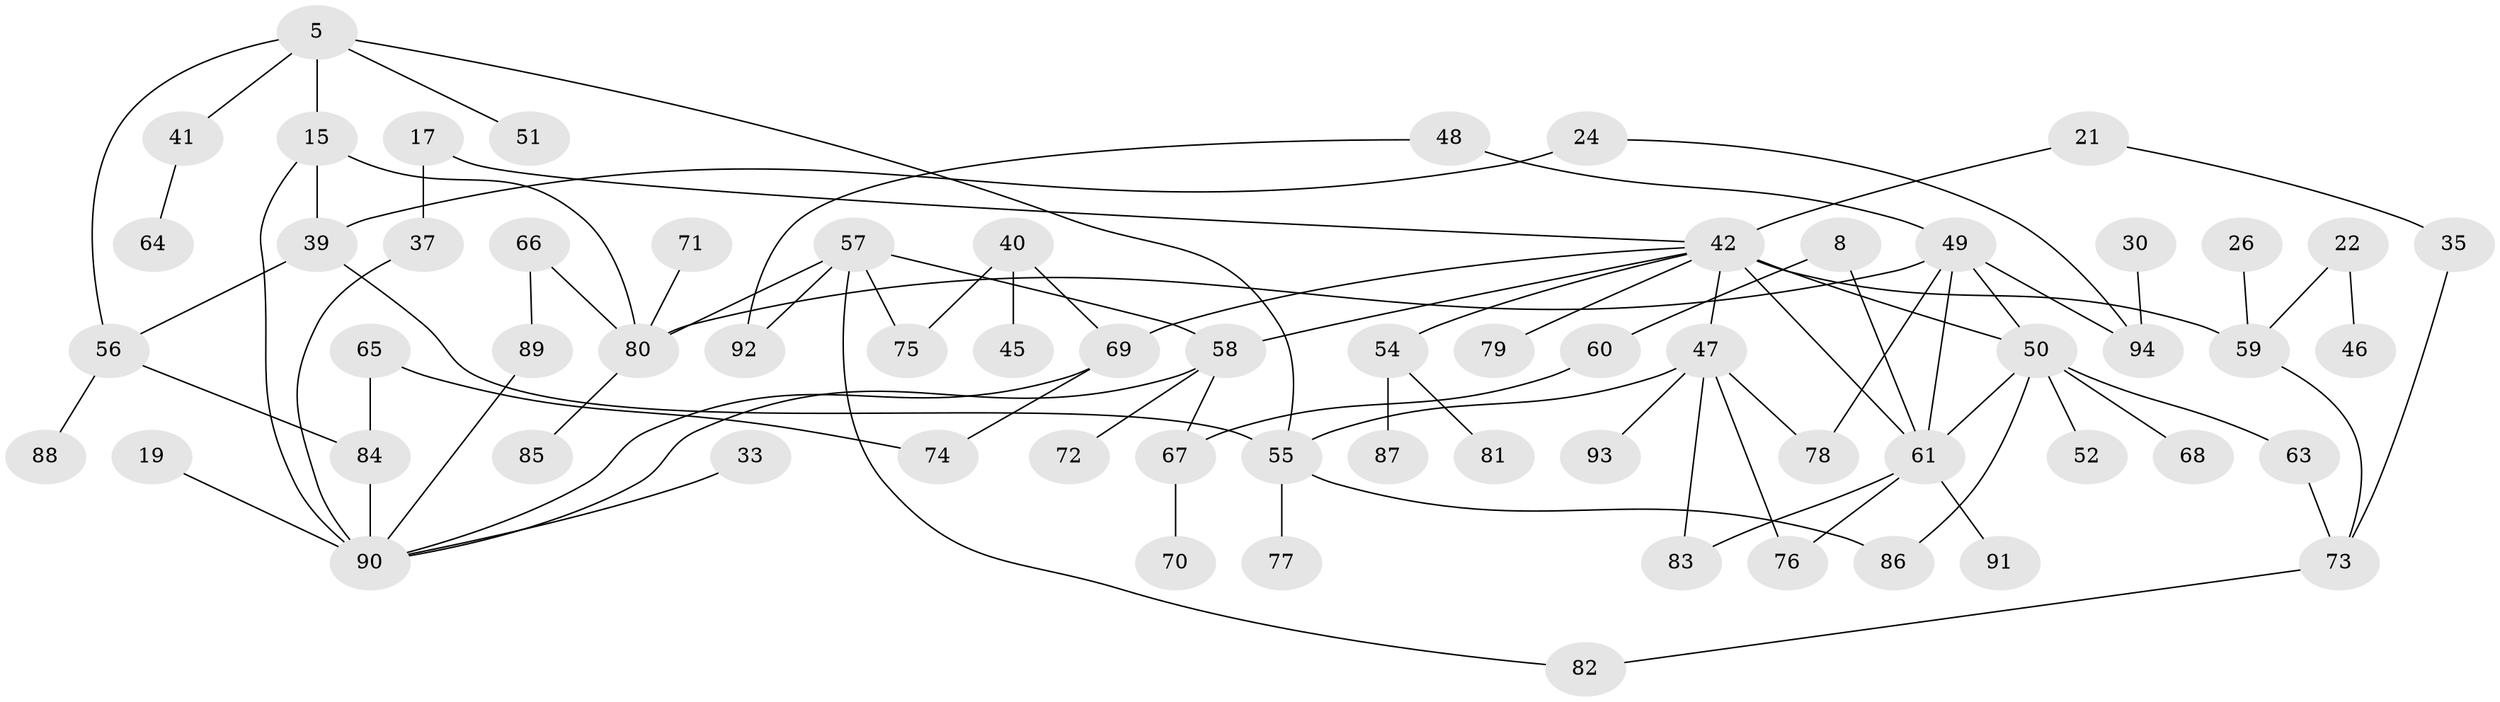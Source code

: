 // original degree distribution, {6: 0.0425531914893617, 5: 0.031914893617021274, 4: 0.11702127659574468, 2: 0.35106382978723405, 9: 0.010638297872340425, 7: 0.02127659574468085, 3: 0.18085106382978725, 1: 0.24468085106382978}
// Generated by graph-tools (version 1.1) at 2025/45/03/04/25 21:45:12]
// undirected, 65 vertices, 87 edges
graph export_dot {
graph [start="1"]
  node [color=gray90,style=filled];
  5;
  8;
  15 [super="+3"];
  17;
  19;
  21;
  22;
  24;
  26;
  30;
  33;
  35;
  37;
  39 [super="+16"];
  40;
  41;
  42 [super="+10+23+9"];
  45;
  46;
  47 [super="+44"];
  48;
  49 [super="+1"];
  50 [super="+34+31"];
  51;
  52;
  54;
  55 [super="+25"];
  56 [super="+6+29"];
  57 [super="+32+53"];
  58 [super="+13"];
  59 [super="+36+20"];
  60;
  61 [super="+7+4"];
  63;
  64;
  65;
  66;
  67 [super="+38"];
  68;
  69 [super="+18"];
  70;
  71;
  72;
  73;
  74;
  75;
  76;
  77;
  78;
  79;
  80 [super="+2"];
  81;
  82;
  83;
  84 [super="+62"];
  85;
  86;
  87;
  88;
  89;
  90 [super="+12"];
  91;
  92;
  93;
  94 [super="+27"];
  5 -- 15 [weight=2];
  5 -- 41;
  5 -- 51;
  5 -- 56;
  5 -- 55;
  8 -- 60;
  8 -- 61;
  15 -- 80;
  15 -- 90;
  15 -- 39;
  17 -- 37;
  17 -- 42;
  19 -- 90;
  21 -- 35;
  21 -- 42;
  22 -- 46;
  22 -- 59;
  24 -- 94;
  24 -- 39;
  26 -- 59;
  30 -- 94;
  33 -- 90;
  35 -- 73;
  37 -- 90;
  39 -- 56;
  39 -- 55;
  40 -- 45;
  40 -- 75;
  40 -- 69;
  41 -- 64;
  42 -- 54;
  42 -- 58;
  42 -- 79;
  42 -- 61 [weight=2];
  42 -- 69 [weight=2];
  42 -- 59 [weight=3];
  42 -- 50;
  42 -- 47;
  47 -- 76;
  47 -- 55;
  47 -- 83;
  47 -- 93;
  47 -- 78;
  48 -- 92;
  48 -- 49;
  49 -- 94 [weight=2];
  49 -- 78;
  49 -- 80;
  49 -- 61;
  49 -- 50;
  50 -- 63;
  50 -- 86;
  50 -- 52;
  50 -- 61;
  50 -- 68;
  54 -- 81;
  54 -- 87;
  55 -- 77;
  55 -- 86;
  56 -- 88;
  56 -- 84;
  57 -- 82;
  57 -- 80;
  57 -- 75;
  57 -- 58;
  57 -- 92;
  58 -- 72;
  58 -- 90;
  58 -- 67;
  59 -- 73;
  60 -- 67;
  61 -- 76;
  61 -- 91;
  61 -- 83;
  63 -- 73;
  65 -- 74;
  65 -- 84;
  66 -- 89;
  66 -- 80;
  67 -- 70;
  69 -- 90;
  69 -- 74;
  71 -- 80;
  73 -- 82;
  80 -- 85;
  84 -- 90 [weight=2];
  89 -- 90;
}
